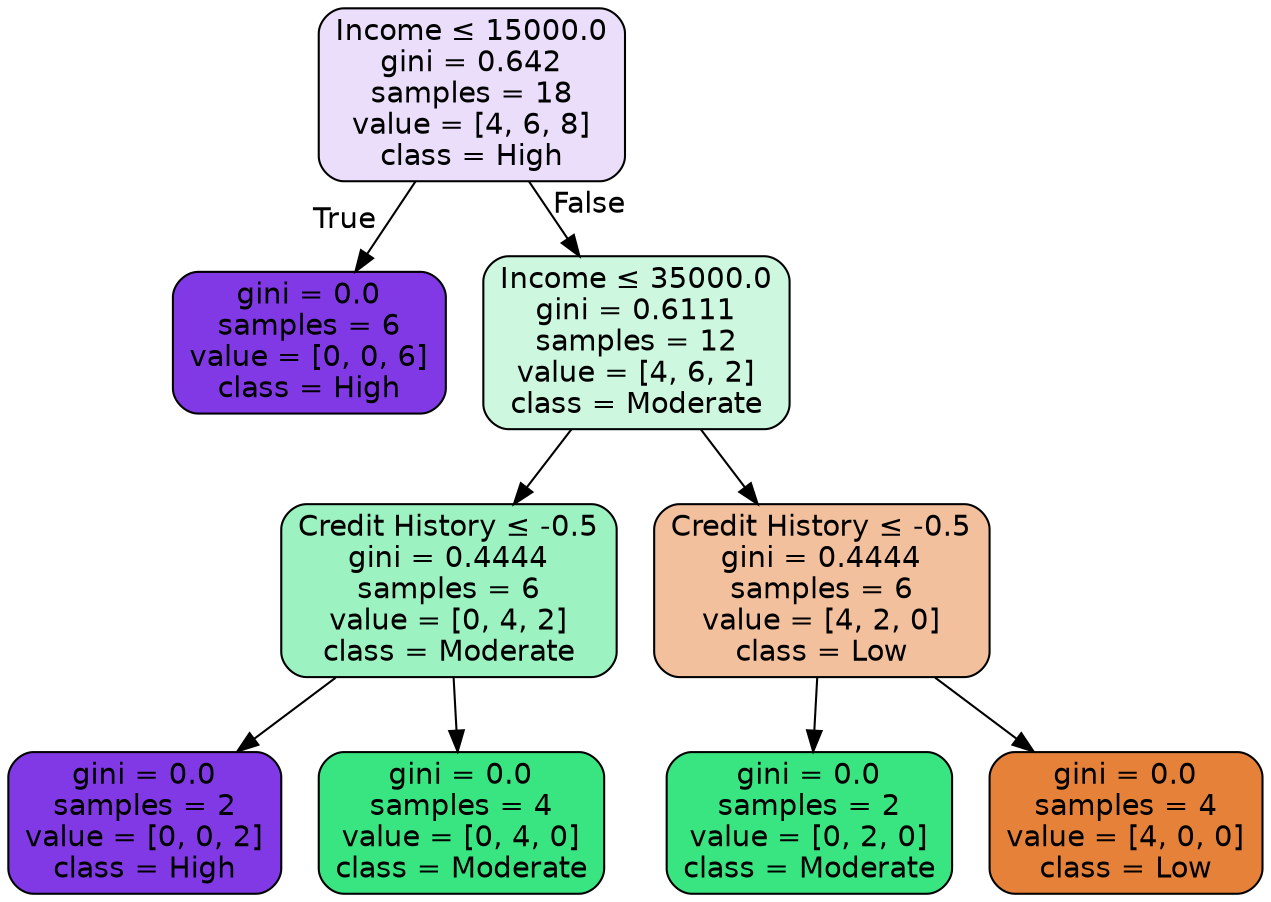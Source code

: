digraph Tree {
node [shape=box, style="filled, rounded", color="black", fontname=helvetica] ;
edge [fontname=helvetica] ;
0 [label=<Income &le; 15000.0<br/>gini = 0.642<br/>samples = 18<br/>value = [4, 6, 8]<br/>class = High>, fillcolor="#8139e52a"] ;
1 [label=<gini = 0.0<br/>samples = 6<br/>value = [0, 0, 6]<br/>class = High>, fillcolor="#8139e5ff"] ;
0 -> 1 [labeldistance=2.5, labelangle=45, headlabel="True"] ;
2 [label=<Income &le; 35000.0<br/>gini = 0.6111<br/>samples = 12<br/>value = [4, 6, 2]<br/>class = Moderate>, fillcolor="#39e58140"] ;
0 -> 2 [labeldistance=2.5, labelangle=-45, headlabel="False"] ;
3 [label=<Credit History &le; -0.5<br/>gini = 0.4444<br/>samples = 6<br/>value = [0, 4, 2]<br/>class = Moderate>, fillcolor="#39e5817f"] ;
2 -> 3 ;
4 [label=<gini = 0.0<br/>samples = 2<br/>value = [0, 0, 2]<br/>class = High>, fillcolor="#8139e5ff"] ;
3 -> 4 ;
5 [label=<gini = 0.0<br/>samples = 4<br/>value = [0, 4, 0]<br/>class = Moderate>, fillcolor="#39e581ff"] ;
3 -> 5 ;
6 [label=<Credit History &le; -0.5<br/>gini = 0.4444<br/>samples = 6<br/>value = [4, 2, 0]<br/>class = Low>, fillcolor="#e581397f"] ;
2 -> 6 ;
7 [label=<gini = 0.0<br/>samples = 2<br/>value = [0, 2, 0]<br/>class = Moderate>, fillcolor="#39e581ff"] ;
6 -> 7 ;
8 [label=<gini = 0.0<br/>samples = 4<br/>value = [4, 0, 0]<br/>class = Low>, fillcolor="#e58139ff"] ;
6 -> 8 ;
}